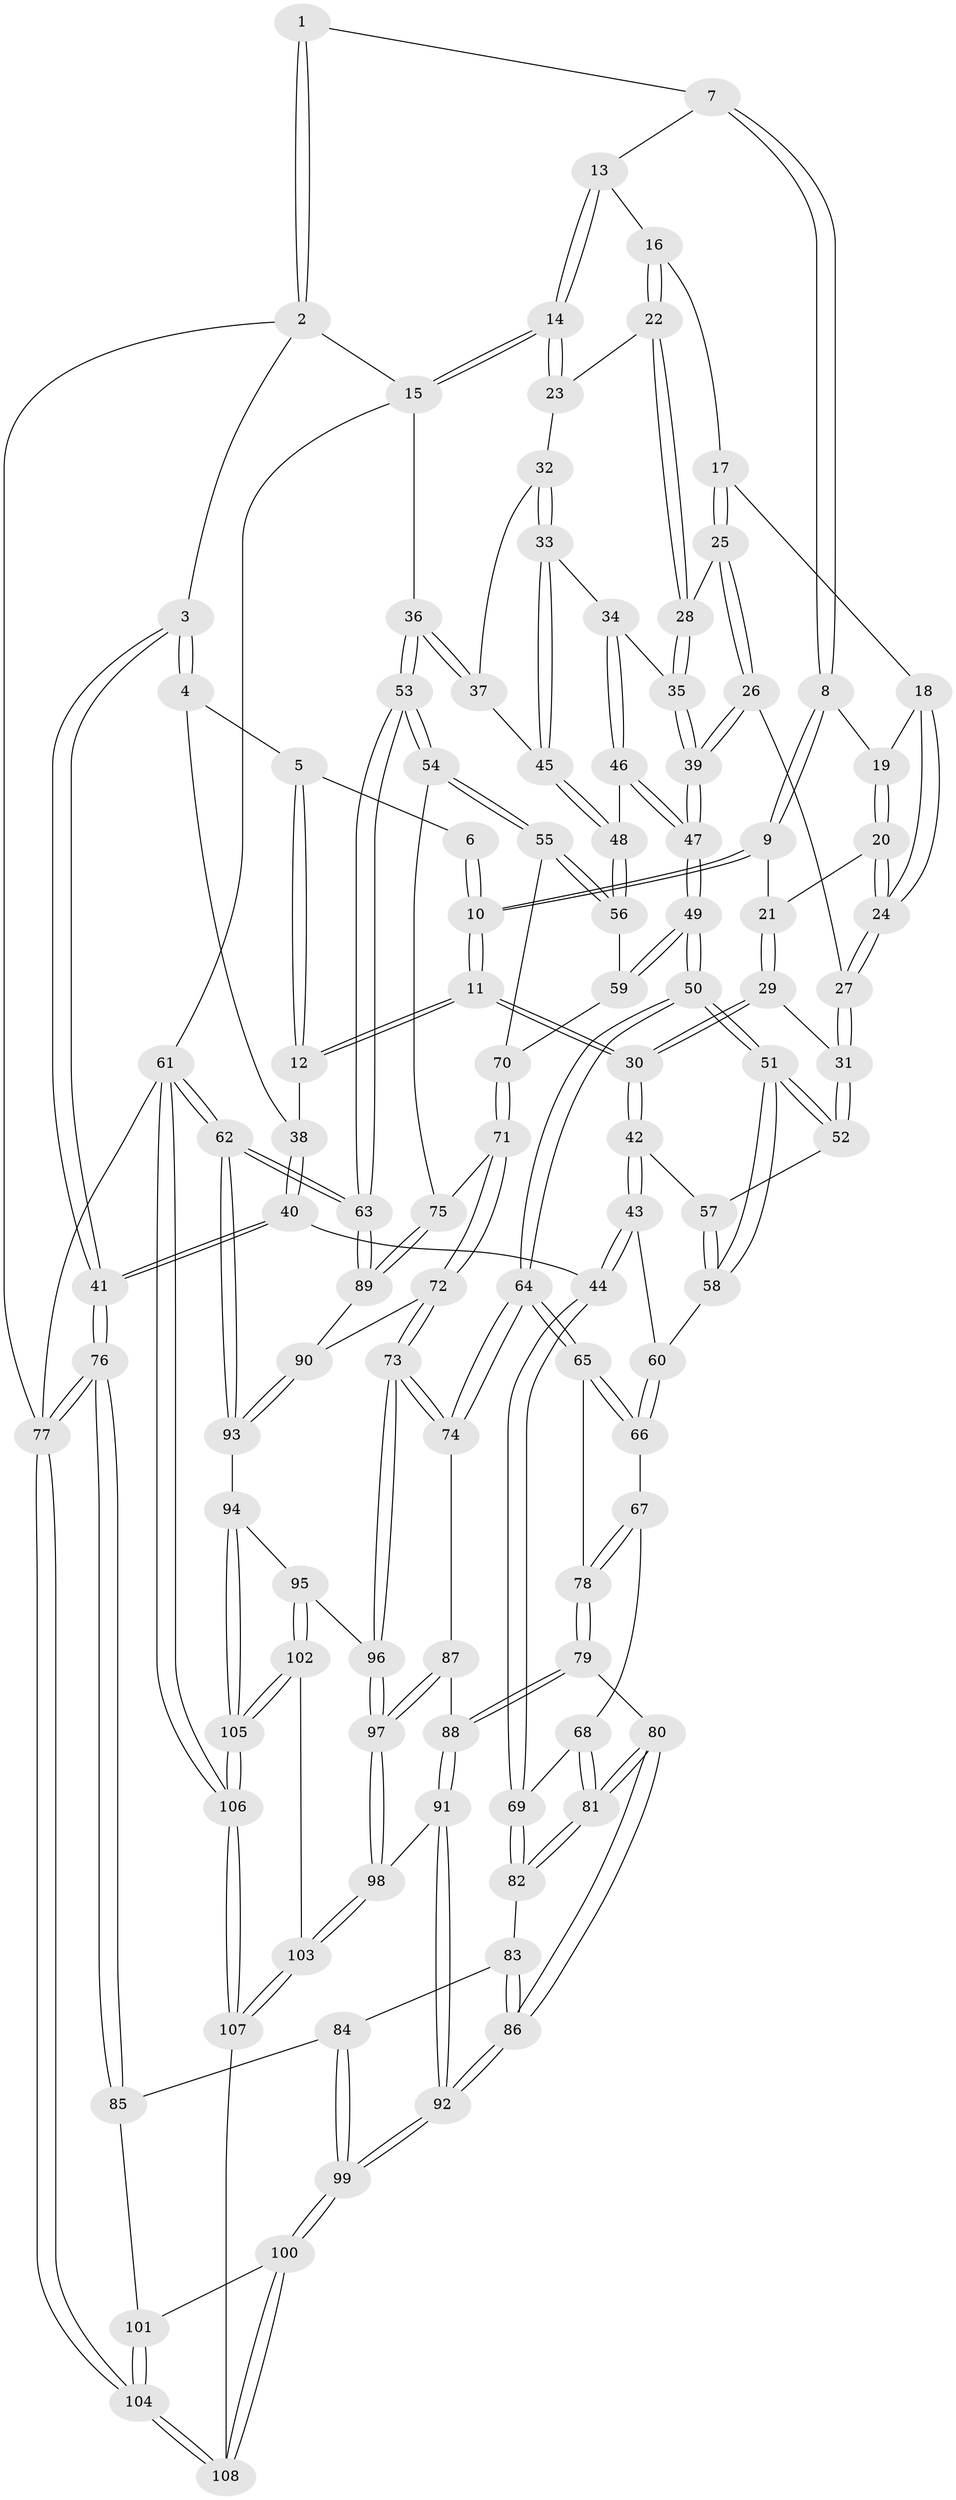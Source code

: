 // coarse degree distribution, {9: 0.023255813953488372, 5: 0.2558139534883721, 3: 0.09302325581395349, 4: 0.32558139534883723, 2: 0.06976744186046512, 6: 0.18604651162790697, 7: 0.046511627906976744}
// Generated by graph-tools (version 1.1) at 2025/21/03/04/25 18:21:10]
// undirected, 108 vertices, 267 edges
graph export_dot {
graph [start="1"]
  node [color=gray90,style=filled];
  1 [pos="+0.32608531131138263+0"];
  2 [pos="+0+0"];
  3 [pos="+0+0"];
  4 [pos="+0+0.03305175829508934"];
  5 [pos="+0.20376159987662137+0.04733697878472602"];
  6 [pos="+0.2735929060790159+0"];
  7 [pos="+0.5541602999873125+0"];
  8 [pos="+0.49838041536115596+0"];
  9 [pos="+0.38675192730355484+0.09911368150807678"];
  10 [pos="+0.3129695035516649+0.1303321844284828"];
  11 [pos="+0.28350624382059153+0.16760201047367257"];
  12 [pos="+0.26569611687107353+0.16054369216318604"];
  13 [pos="+0.5585953652843405+0"];
  14 [pos="+1+0"];
  15 [pos="+1+0"];
  16 [pos="+0.6779128014549552+0.08447042350117047"];
  17 [pos="+0.557455207184812+0.1558428654864618"];
  18 [pos="+0.5393800477587545+0.1299353525727639"];
  19 [pos="+0.5179703445957948+0.08780219754215755"];
  20 [pos="+0.46631594725346354+0.1738902890502329"];
  21 [pos="+0.43644578005312723+0.17798274077730672"];
  22 [pos="+0.698811865243964+0.11949643377851696"];
  23 [pos="+0.8579665133430515+0.10497917530620113"];
  24 [pos="+0.4878223040311178+0.19433329274975117"];
  25 [pos="+0.5737563966118513+0.19542991213561672"];
  26 [pos="+0.5554086393829686+0.24924333295400378"];
  27 [pos="+0.5216086964114156+0.2560085979695428"];
  28 [pos="+0.6893708745157455+0.1593709906019134"];
  29 [pos="+0.40590771941113085+0.260486432287258"];
  30 [pos="+0.3039981762905087+0.2817387580120717"];
  31 [pos="+0.4825199104448439+0.27969709298610923"];
  32 [pos="+0.8521048579392768+0.14233501658507844"];
  33 [pos="+0.8204990222528984+0.21622389490891836"];
  34 [pos="+0.762099704707524+0.24340231363060785"];
  35 [pos="+0.7111461079862782+0.2267328972058111"];
  36 [pos="+1+0.14306587915171043"];
  37 [pos="+0.914779590286605+0.23421235123757048"];
  38 [pos="+0.08855572148020095+0.14548769941145573"];
  39 [pos="+0.6356172905451538+0.3184713098615446"];
  40 [pos="+0.13862818576555933+0.4298701478777207"];
  41 [pos="+0+0.5024012876057059"];
  42 [pos="+0.2728974791687443+0.34828152251569694"];
  43 [pos="+0.22861700651129074+0.3975401052401631"];
  44 [pos="+0.17441423326314595+0.43401913759783634"];
  45 [pos="+0.8776837516617584+0.28532302576337715"];
  46 [pos="+0.7818618091390702+0.3194537498232417"];
  47 [pos="+0.6493450948339552+0.40749775131216925"];
  48 [pos="+0.8890576900308739+0.36414989330093295"];
  49 [pos="+0.639992115985609+0.4596162101240361"];
  50 [pos="+0.6142698701847299+0.4807433692983893"];
  51 [pos="+0.5822216575599306+0.467300058798117"];
  52 [pos="+0.48659691067124855+0.3572180463274479"];
  53 [pos="+1+0.46163351785801177"];
  54 [pos="+1+0.46327115954999937"];
  55 [pos="+1+0.4240433624119436"];
  56 [pos="+0.8907679969014386+0.3665220220682721"];
  57 [pos="+0.4148265761170409+0.3802730772324945"];
  58 [pos="+0.456669621386922+0.4695685060828597"];
  59 [pos="+0.7122770047750464+0.4705664640443933"];
  60 [pos="+0.42675855117196365+0.4822078730557822"];
  61 [pos="+1+1"];
  62 [pos="+1+1"];
  63 [pos="+1+0.7719347448467436"];
  64 [pos="+0.5898041890652601+0.6236199187812077"];
  65 [pos="+0.4853563729579913+0.6009080219219155"];
  66 [pos="+0.4088087338902397+0.5427116390148258"];
  67 [pos="+0.3468023859024315+0.5705428913862465"];
  68 [pos="+0.31472836950548694+0.5551008488327467"];
  69 [pos="+0.2028125124469699+0.48530404429497187"];
  70 [pos="+0.7925078017678365+0.5247477183767432"];
  71 [pos="+0.8143443184818925+0.579984501454696"];
  72 [pos="+0.7723600407341696+0.6667225029117734"];
  73 [pos="+0.6867326719774384+0.6933170273810024"];
  74 [pos="+0.5900406452530887+0.6247256033036541"];
  75 [pos="+0.955152999228323+0.5960982916831522"];
  76 [pos="+0+0.6497906494974209"];
  77 [pos="+0+1"];
  78 [pos="+0.3741814047893291+0.634361586841217"];
  79 [pos="+0.36722891782814104+0.6751773923698325"];
  80 [pos="+0.3285731939105737+0.716774433037137"];
  81 [pos="+0.30422083717151666+0.6752475998556531"];
  82 [pos="+0.20961933394569188+0.5656473673692424"];
  83 [pos="+0.20415437463141062+0.6001261347137022"];
  84 [pos="+0.16698161738918857+0.7339380601476231"];
  85 [pos="+0+0.7092062033263704"];
  86 [pos="+0.3127679407242606+0.7587860569955408"];
  87 [pos="+0.5249531104574002+0.7071381853845468"];
  88 [pos="+0.5238966070807614+0.7075422807051426"];
  89 [pos="+0.8941927856490982+0.703664469755404"];
  90 [pos="+0.881663313193918+0.718834472675644"];
  91 [pos="+0.3689382478336855+0.839896979054337"];
  92 [pos="+0.2882168784324092+0.8472642335499845"];
  93 [pos="+0.8961380058277565+0.8391293649270386"];
  94 [pos="+0.8345000987353741+0.8544107787689406"];
  95 [pos="+0.7320595254273035+0.8288770086514321"];
  96 [pos="+0.7057521564489267+0.7969896920431349"];
  97 [pos="+0.5612742072197475+0.8594711812692982"];
  98 [pos="+0.5382496719066308+0.9113676941073144"];
  99 [pos="+0.28761672030195856+0.8476872282352789"];
  100 [pos="+0.265678128574407+0.9009857746919929"];
  101 [pos="+0.08184272340168443+0.8839013626402403"];
  102 [pos="+0.6919663387705968+0.9188535069239624"];
  103 [pos="+0.5583205927673479+0.9731543462806074"];
  104 [pos="+0+1"];
  105 [pos="+0.7741124648462889+1"];
  106 [pos="+0.8020677718072088+1"];
  107 [pos="+0.528245004659863+1"];
  108 [pos="+0.2768791946753842+1"];
  1 -- 2;
  1 -- 2;
  1 -- 7;
  2 -- 3;
  2 -- 15;
  2 -- 77;
  3 -- 4;
  3 -- 4;
  3 -- 41;
  3 -- 41;
  4 -- 5;
  4 -- 38;
  5 -- 6;
  5 -- 12;
  5 -- 12;
  6 -- 10;
  6 -- 10;
  7 -- 8;
  7 -- 8;
  7 -- 13;
  8 -- 9;
  8 -- 9;
  8 -- 19;
  9 -- 10;
  9 -- 10;
  9 -- 21;
  10 -- 11;
  10 -- 11;
  11 -- 12;
  11 -- 12;
  11 -- 30;
  11 -- 30;
  12 -- 38;
  13 -- 14;
  13 -- 14;
  13 -- 16;
  14 -- 15;
  14 -- 15;
  14 -- 23;
  14 -- 23;
  15 -- 36;
  15 -- 61;
  16 -- 17;
  16 -- 22;
  16 -- 22;
  17 -- 18;
  17 -- 25;
  17 -- 25;
  18 -- 19;
  18 -- 24;
  18 -- 24;
  19 -- 20;
  19 -- 20;
  20 -- 21;
  20 -- 24;
  20 -- 24;
  21 -- 29;
  21 -- 29;
  22 -- 23;
  22 -- 28;
  22 -- 28;
  23 -- 32;
  24 -- 27;
  24 -- 27;
  25 -- 26;
  25 -- 26;
  25 -- 28;
  26 -- 27;
  26 -- 39;
  26 -- 39;
  27 -- 31;
  27 -- 31;
  28 -- 35;
  28 -- 35;
  29 -- 30;
  29 -- 30;
  29 -- 31;
  30 -- 42;
  30 -- 42;
  31 -- 52;
  31 -- 52;
  32 -- 33;
  32 -- 33;
  32 -- 37;
  33 -- 34;
  33 -- 45;
  33 -- 45;
  34 -- 35;
  34 -- 46;
  34 -- 46;
  35 -- 39;
  35 -- 39;
  36 -- 37;
  36 -- 37;
  36 -- 53;
  36 -- 53;
  37 -- 45;
  38 -- 40;
  38 -- 40;
  39 -- 47;
  39 -- 47;
  40 -- 41;
  40 -- 41;
  40 -- 44;
  41 -- 76;
  41 -- 76;
  42 -- 43;
  42 -- 43;
  42 -- 57;
  43 -- 44;
  43 -- 44;
  43 -- 60;
  44 -- 69;
  44 -- 69;
  45 -- 48;
  45 -- 48;
  46 -- 47;
  46 -- 47;
  46 -- 48;
  47 -- 49;
  47 -- 49;
  48 -- 56;
  48 -- 56;
  49 -- 50;
  49 -- 50;
  49 -- 59;
  49 -- 59;
  50 -- 51;
  50 -- 51;
  50 -- 64;
  50 -- 64;
  51 -- 52;
  51 -- 52;
  51 -- 58;
  51 -- 58;
  52 -- 57;
  53 -- 54;
  53 -- 54;
  53 -- 63;
  53 -- 63;
  54 -- 55;
  54 -- 55;
  54 -- 75;
  55 -- 56;
  55 -- 56;
  55 -- 70;
  56 -- 59;
  57 -- 58;
  57 -- 58;
  58 -- 60;
  59 -- 70;
  60 -- 66;
  60 -- 66;
  61 -- 62;
  61 -- 62;
  61 -- 106;
  61 -- 106;
  61 -- 77;
  62 -- 63;
  62 -- 63;
  62 -- 93;
  62 -- 93;
  63 -- 89;
  63 -- 89;
  64 -- 65;
  64 -- 65;
  64 -- 74;
  64 -- 74;
  65 -- 66;
  65 -- 66;
  65 -- 78;
  66 -- 67;
  67 -- 68;
  67 -- 78;
  67 -- 78;
  68 -- 69;
  68 -- 81;
  68 -- 81;
  69 -- 82;
  69 -- 82;
  70 -- 71;
  70 -- 71;
  71 -- 72;
  71 -- 72;
  71 -- 75;
  72 -- 73;
  72 -- 73;
  72 -- 90;
  73 -- 74;
  73 -- 74;
  73 -- 96;
  73 -- 96;
  74 -- 87;
  75 -- 89;
  75 -- 89;
  76 -- 77;
  76 -- 77;
  76 -- 85;
  76 -- 85;
  77 -- 104;
  77 -- 104;
  78 -- 79;
  78 -- 79;
  79 -- 80;
  79 -- 88;
  79 -- 88;
  80 -- 81;
  80 -- 81;
  80 -- 86;
  80 -- 86;
  81 -- 82;
  81 -- 82;
  82 -- 83;
  83 -- 84;
  83 -- 86;
  83 -- 86;
  84 -- 85;
  84 -- 99;
  84 -- 99;
  85 -- 101;
  86 -- 92;
  86 -- 92;
  87 -- 88;
  87 -- 97;
  87 -- 97;
  88 -- 91;
  88 -- 91;
  89 -- 90;
  90 -- 93;
  90 -- 93;
  91 -- 92;
  91 -- 92;
  91 -- 98;
  92 -- 99;
  92 -- 99;
  93 -- 94;
  94 -- 95;
  94 -- 105;
  94 -- 105;
  95 -- 96;
  95 -- 102;
  95 -- 102;
  96 -- 97;
  96 -- 97;
  97 -- 98;
  97 -- 98;
  98 -- 103;
  98 -- 103;
  99 -- 100;
  99 -- 100;
  100 -- 101;
  100 -- 108;
  100 -- 108;
  101 -- 104;
  101 -- 104;
  102 -- 103;
  102 -- 105;
  102 -- 105;
  103 -- 107;
  103 -- 107;
  104 -- 108;
  104 -- 108;
  105 -- 106;
  105 -- 106;
  106 -- 107;
  106 -- 107;
  107 -- 108;
}
